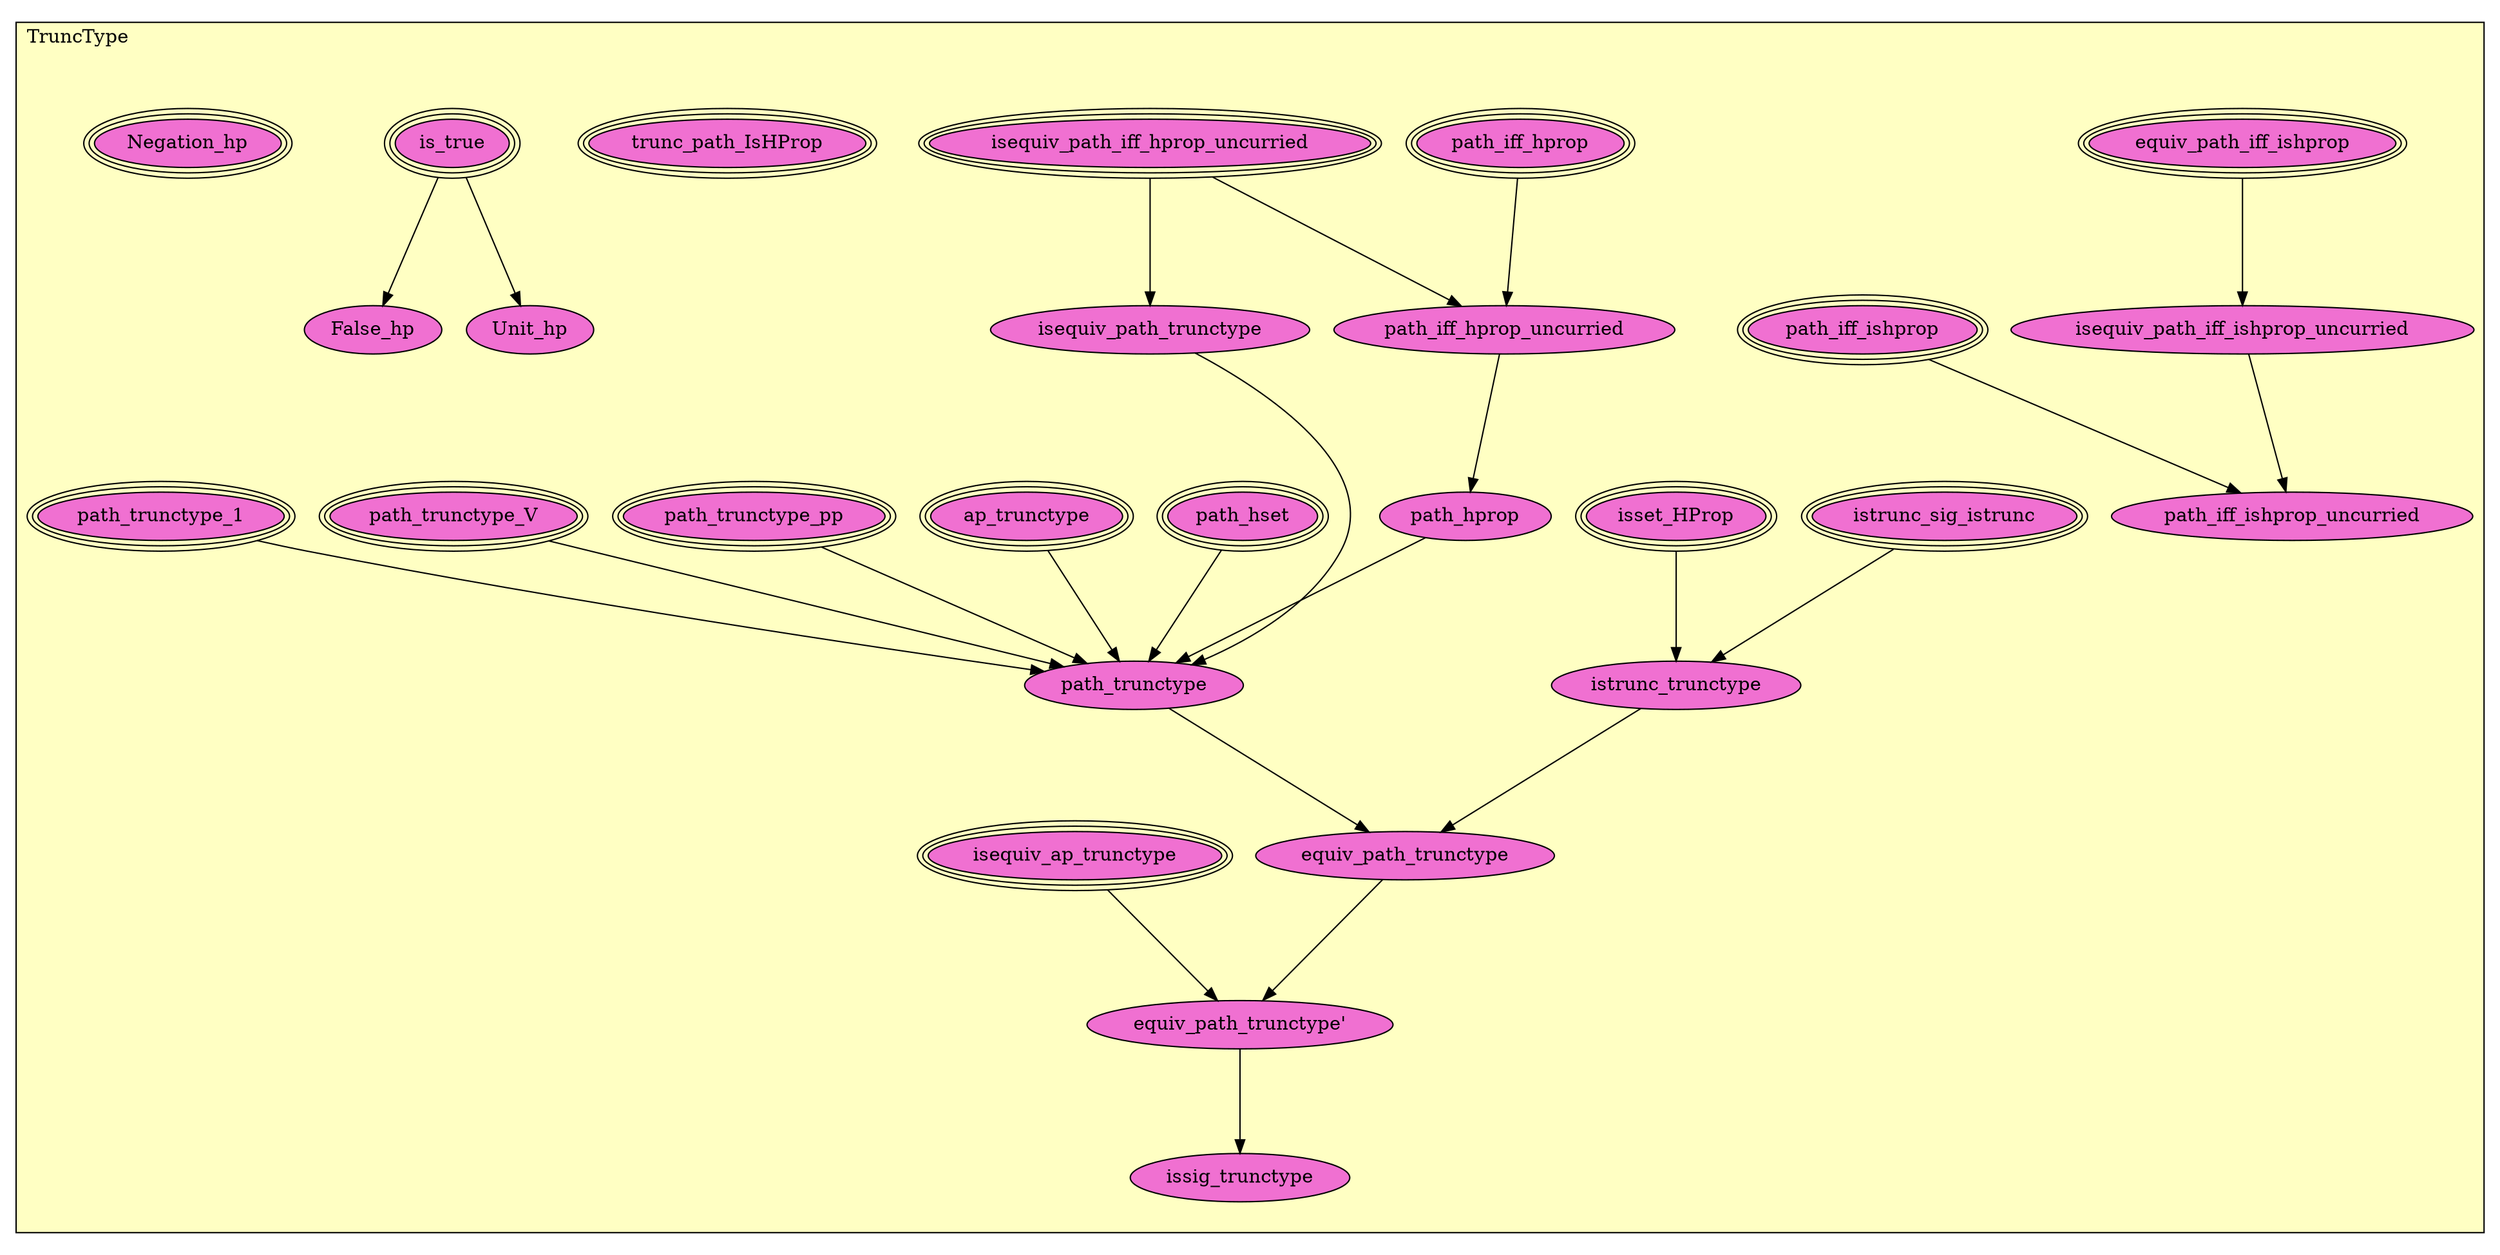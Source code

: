 digraph HoTT_TruncType {
  graph [ratio=0.5]
  node [style=filled]
TruncType_equiv_path_iff_ishprop [label="equiv_path_iff_ishprop", URL=<TruncType.html#equiv_path_iff_ishprop>, peripheries=3, fillcolor="#F070D1"] ;
TruncType_path_iff_hprop [label="path_iff_hprop", URL=<TruncType.html#path_iff_hprop>, peripheries=3, fillcolor="#F070D1"] ;
TruncType_path_iff_ishprop [label="path_iff_ishprop", URL=<TruncType.html#path_iff_ishprop>, peripheries=3, fillcolor="#F070D1"] ;
TruncType_isequiv_path_iff_hprop_uncurried [label="isequiv_path_iff_hprop_uncurried", URL=<TruncType.html#isequiv_path_iff_hprop_uncurried>, peripheries=3, fillcolor="#F070D1"] ;
TruncType_isequiv_path_iff_ishprop_uncurried [label="isequiv_path_iff_ishprop_uncurried", URL=<TruncType.html#isequiv_path_iff_ishprop_uncurried>, fillcolor="#F070D1"] ;
TruncType_path_iff_hprop_uncurried [label="path_iff_hprop_uncurried", URL=<TruncType.html#path_iff_hprop_uncurried>, fillcolor="#F070D1"] ;
TruncType_path_iff_ishprop_uncurried [label="path_iff_ishprop_uncurried", URL=<TruncType.html#path_iff_ishprop_uncurried>, fillcolor="#F070D1"] ;
TruncType_trunc_path_IsHProp [label="trunc_path_IsHProp", URL=<TruncType.html#trunc_path_IsHProp>, peripheries=3, fillcolor="#F070D1"] ;
TruncType_is_true [label="is_true", URL=<TruncType.html#is_true>, peripheries=3, fillcolor="#F070D1"] ;
TruncType_Negation_hp [label="Negation_hp", URL=<TruncType.html#Negation_hp>, peripheries=3, fillcolor="#F070D1"] ;
TruncType_False_hp [label="False_hp", URL=<TruncType.html#False_hp>, fillcolor="#F070D1"] ;
TruncType_Unit_hp [label="Unit_hp", URL=<TruncType.html#Unit_hp>, fillcolor="#F070D1"] ;
TruncType_istrunc_sig_istrunc [label="istrunc_sig_istrunc", URL=<TruncType.html#istrunc_sig_istrunc>, peripheries=3, fillcolor="#F070D1"] ;
TruncType_isset_HProp [label="isset_HProp", URL=<TruncType.html#isset_HProp>, peripheries=3, fillcolor="#F070D1"] ;
TruncType_istrunc_trunctype [label="istrunc_trunctype", URL=<TruncType.html#istrunc_trunctype>, fillcolor="#F070D1"] ;
TruncType_path_hprop [label="path_hprop", URL=<TruncType.html#path_hprop>, fillcolor="#F070D1"] ;
TruncType_path_hset [label="path_hset", URL=<TruncType.html#path_hset>, peripheries=3, fillcolor="#F070D1"] ;
TruncType_ap_trunctype [label="ap_trunctype", URL=<TruncType.html#ap_trunctype>, peripheries=3, fillcolor="#F070D1"] ;
TruncType_path_trunctype_pp [label="path_trunctype_pp", URL=<TruncType.html#path_trunctype_pp>, peripheries=3, fillcolor="#F070D1"] ;
TruncType_path_trunctype_V [label="path_trunctype_V", URL=<TruncType.html#path_trunctype_V>, peripheries=3, fillcolor="#F070D1"] ;
TruncType_path_trunctype_1 [label="path_trunctype_1", URL=<TruncType.html#path_trunctype_1>, peripheries=3, fillcolor="#F070D1"] ;
TruncType_isequiv_path_trunctype [label="isequiv_path_trunctype", URL=<TruncType.html#isequiv_path_trunctype>, fillcolor="#F070D1"] ;
TruncType_path_trunctype [label="path_trunctype", URL=<TruncType.html#path_trunctype>, fillcolor="#F070D1"] ;
TruncType_equiv_path_trunctype [label="equiv_path_trunctype", URL=<TruncType.html#equiv_path_trunctype>, fillcolor="#F070D1"] ;
TruncType_isequiv_ap_trunctype [label="isequiv_ap_trunctype", URL=<TruncType.html#isequiv_ap_trunctype>, peripheries=3, fillcolor="#F070D1"] ;
TruncType_equiv_path_trunctype_ [label="equiv_path_trunctype'", URL=<TruncType.html#equiv_path_trunctype'>, fillcolor="#F070D1"] ;
TruncType_issig_trunctype [label="issig_trunctype", URL=<TruncType.html#issig_trunctype>, fillcolor="#F070D1"] ;
  TruncType_equiv_path_iff_ishprop -> TruncType_isequiv_path_iff_ishprop_uncurried [] ;
  TruncType_path_iff_hprop -> TruncType_path_iff_hprop_uncurried [] ;
  TruncType_path_iff_ishprop -> TruncType_path_iff_ishprop_uncurried [] ;
  TruncType_isequiv_path_iff_hprop_uncurried -> TruncType_path_iff_hprop_uncurried [] ;
  TruncType_isequiv_path_iff_hprop_uncurried -> TruncType_isequiv_path_trunctype [] ;
  TruncType_isequiv_path_iff_ishprop_uncurried -> TruncType_path_iff_ishprop_uncurried [] ;
  TruncType_path_iff_hprop_uncurried -> TruncType_path_hprop [] ;
  TruncType_is_true -> TruncType_False_hp [] ;
  TruncType_is_true -> TruncType_Unit_hp [] ;
  TruncType_istrunc_sig_istrunc -> TruncType_istrunc_trunctype [] ;
  TruncType_isset_HProp -> TruncType_istrunc_trunctype [] ;
  TruncType_istrunc_trunctype -> TruncType_equiv_path_trunctype [] ;
  TruncType_path_hprop -> TruncType_path_trunctype [] ;
  TruncType_path_hset -> TruncType_path_trunctype [] ;
  TruncType_ap_trunctype -> TruncType_path_trunctype [] ;
  TruncType_path_trunctype_pp -> TruncType_path_trunctype [] ;
  TruncType_path_trunctype_V -> TruncType_path_trunctype [] ;
  TruncType_path_trunctype_1 -> TruncType_path_trunctype [] ;
  TruncType_isequiv_path_trunctype -> TruncType_path_trunctype [] ;
  TruncType_path_trunctype -> TruncType_equiv_path_trunctype [] ;
  TruncType_equiv_path_trunctype -> TruncType_equiv_path_trunctype_ [] ;
  TruncType_isequiv_ap_trunctype -> TruncType_equiv_path_trunctype_ [] ;
  TruncType_equiv_path_trunctype_ -> TruncType_issig_trunctype [] ;
subgraph cluster_TruncType { label="TruncType"; fillcolor="#FFFFC3"; labeljust=l; style=filled 
TruncType_issig_trunctype; TruncType_equiv_path_trunctype_; TruncType_isequiv_ap_trunctype; TruncType_equiv_path_trunctype; TruncType_path_trunctype; TruncType_isequiv_path_trunctype; TruncType_path_trunctype_1; TruncType_path_trunctype_V; TruncType_path_trunctype_pp; TruncType_ap_trunctype; TruncType_path_hset; TruncType_path_hprop; TruncType_istrunc_trunctype; TruncType_isset_HProp; TruncType_istrunc_sig_istrunc; TruncType_Unit_hp; TruncType_False_hp; TruncType_Negation_hp; TruncType_is_true; TruncType_trunc_path_IsHProp; TruncType_path_iff_ishprop_uncurried; TruncType_path_iff_hprop_uncurried; TruncType_isequiv_path_iff_ishprop_uncurried; TruncType_isequiv_path_iff_hprop_uncurried; TruncType_path_iff_ishprop; TruncType_path_iff_hprop; TruncType_equiv_path_iff_ishprop; };
} /* END */
